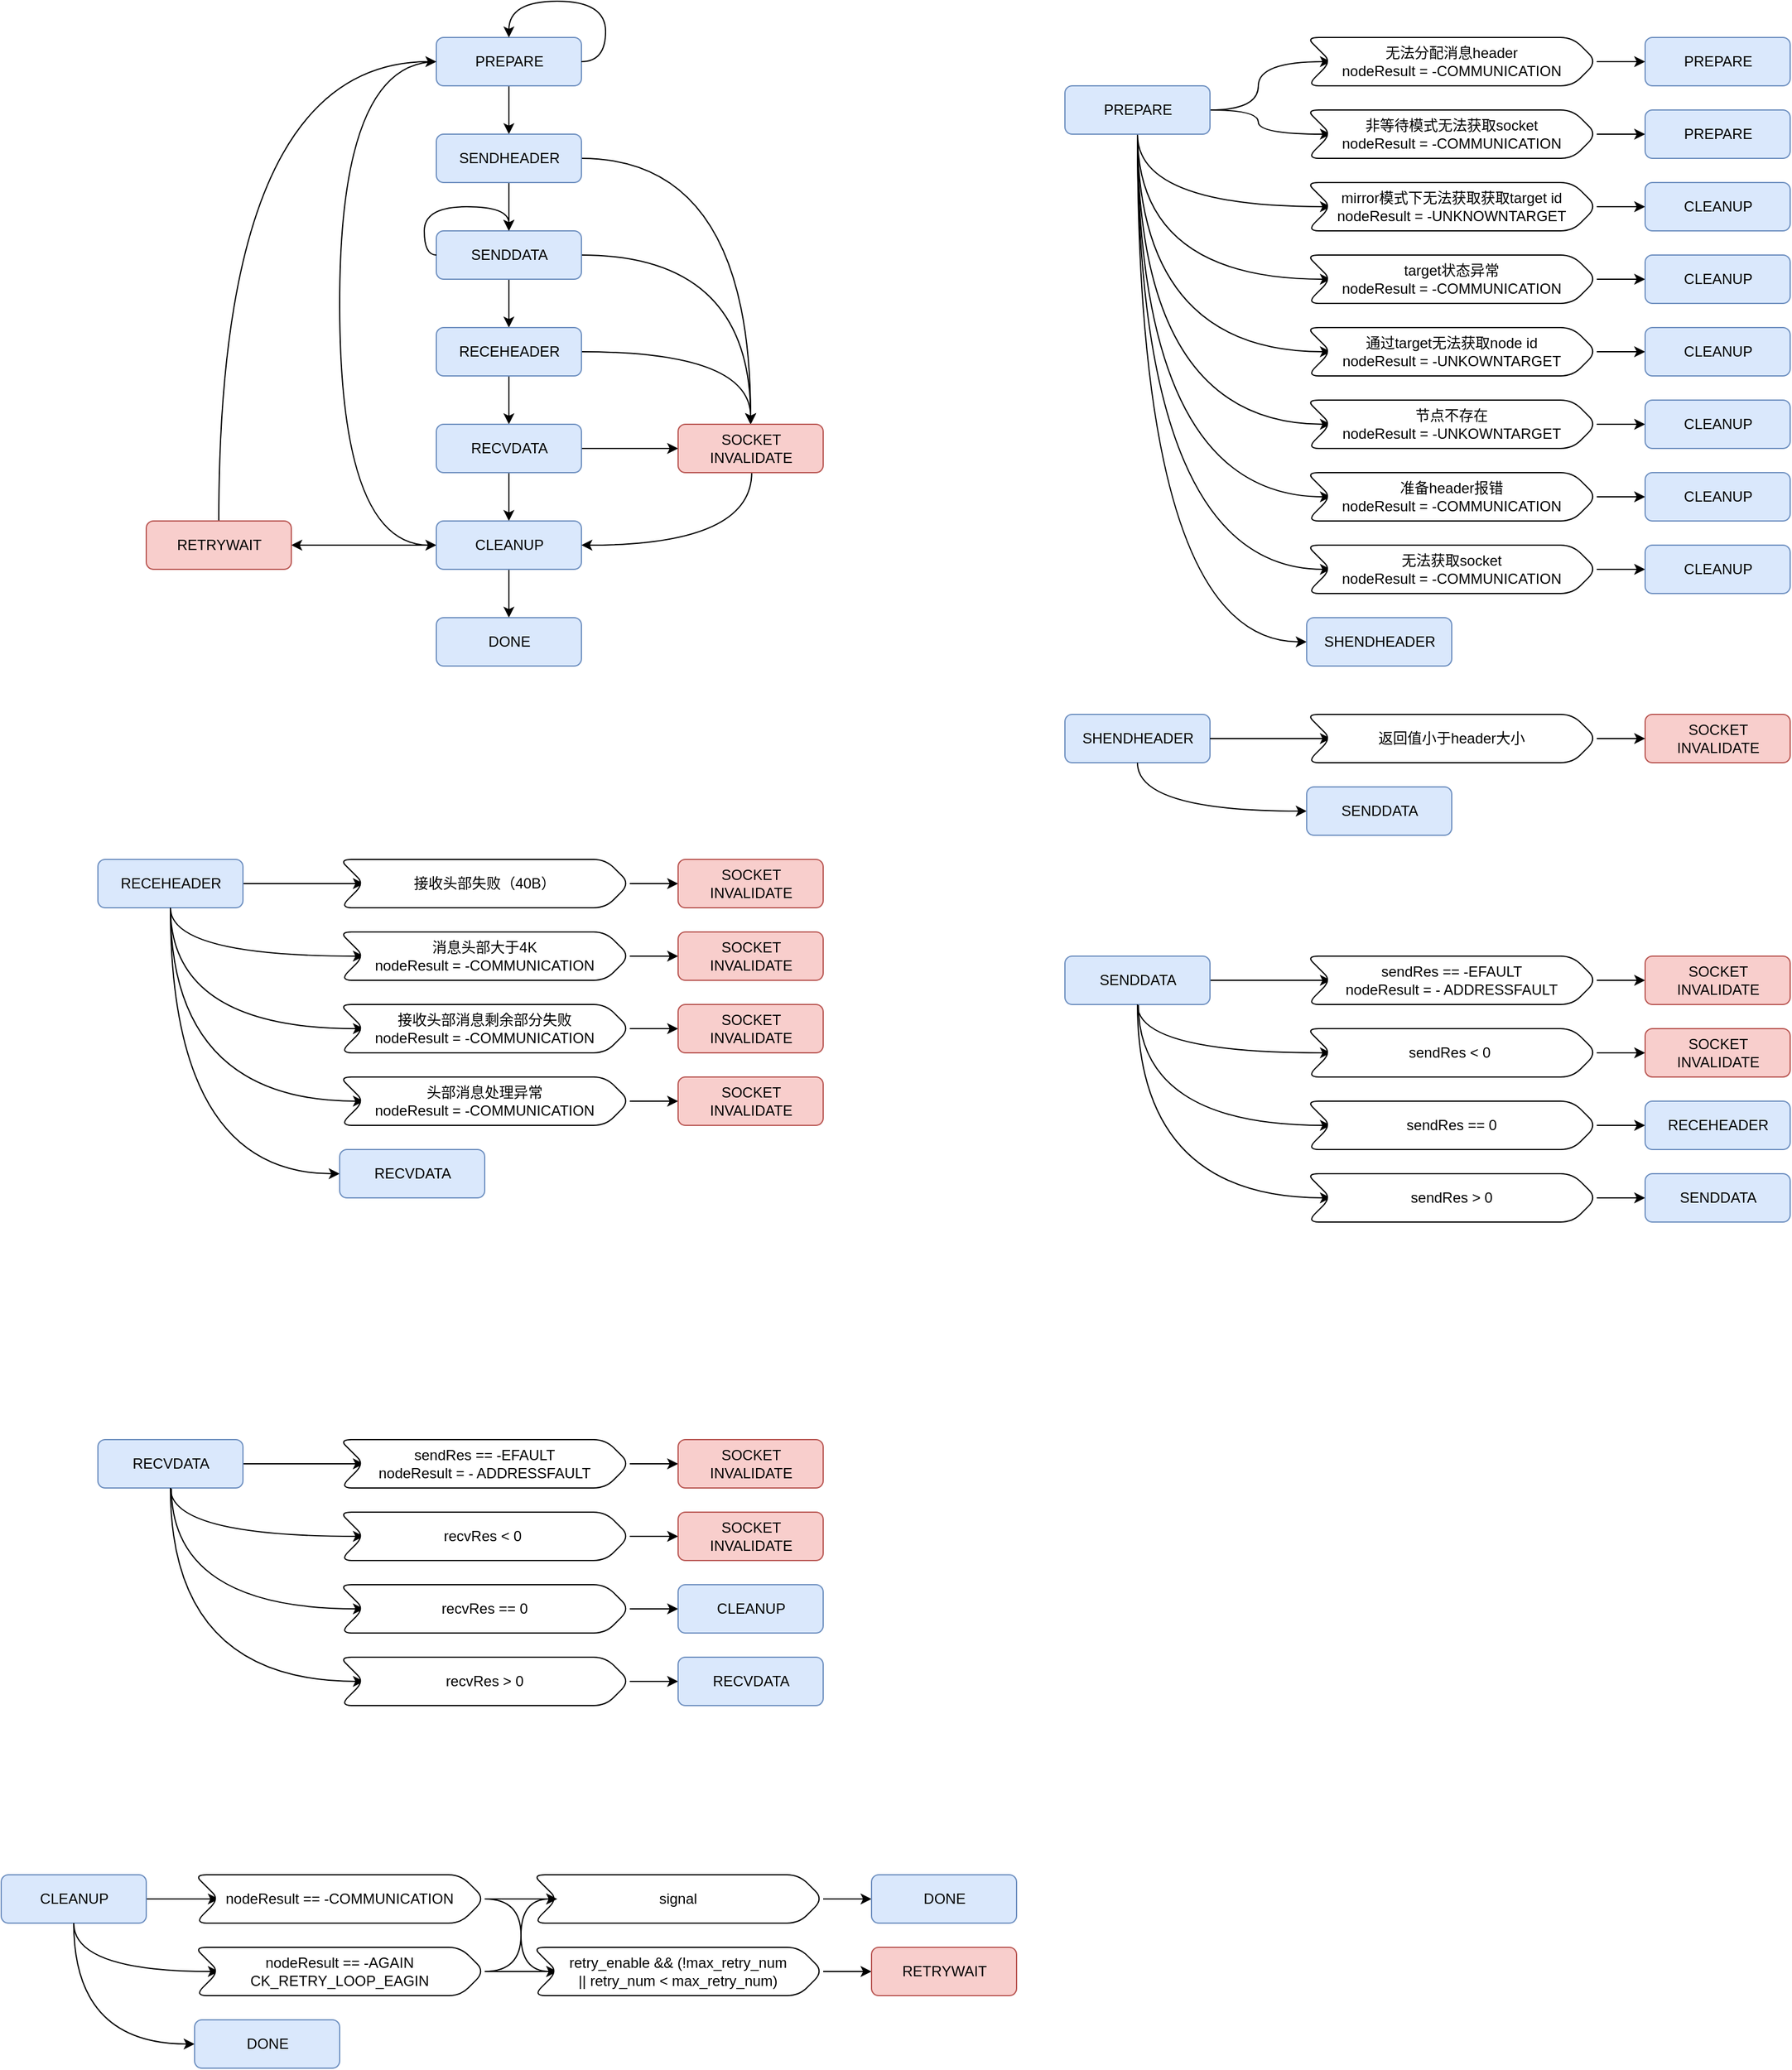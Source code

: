 <mxfile version="20.2.7" type="github">
  <diagram id="F73w34i6j-NFK2KWD3ty" name="第 1 页">
    <mxGraphModel dx="1783" dy="1033" grid="1" gridSize="10" guides="1" tooltips="1" connect="1" arrows="1" fold="1" page="1" pageScale="1" pageWidth="827" pageHeight="1169" math="0" shadow="0">
      <root>
        <mxCell id="0" />
        <mxCell id="1" parent="0" />
        <mxCell id="IVAJbTdzAA0MmZZfQ6da-4" value="" style="edgeStyle=orthogonalEdgeStyle;rounded=0;orthogonalLoop=1;jettySize=auto;html=1;" edge="1" parent="1" source="IVAJbTdzAA0MmZZfQ6da-1" target="IVAJbTdzAA0MmZZfQ6da-3">
          <mxGeometry relative="1" as="geometry" />
        </mxCell>
        <mxCell id="IVAJbTdzAA0MmZZfQ6da-31" style="edgeStyle=orthogonalEdgeStyle;curved=1;rounded=0;orthogonalLoop=1;jettySize=auto;html=1;entryX=0;entryY=0.5;entryDx=0;entryDy=0;exitX=0;exitY=0.5;exitDx=0;exitDy=0;" edge="1" parent="1" source="IVAJbTdzAA0MmZZfQ6da-1" target="IVAJbTdzAA0MmZZfQ6da-15">
          <mxGeometry relative="1" as="geometry">
            <Array as="points">
              <mxPoint x="320" y="100" />
              <mxPoint x="320" y="500" />
            </Array>
          </mxGeometry>
        </mxCell>
        <mxCell id="IVAJbTdzAA0MmZZfQ6da-1" value="" style="rounded=1;whiteSpace=wrap;html=1;fillColor=#dae8fc;strokeColor=#6c8ebf;" vertex="1" parent="1">
          <mxGeometry x="400" y="80" width="120" height="40" as="geometry" />
        </mxCell>
        <mxCell id="IVAJbTdzAA0MmZZfQ6da-2" value="PREPARE" style="text;html=1;align=center;verticalAlign=middle;resizable=0;points=[];autosize=1;strokeColor=none;fillColor=none;" vertex="1" parent="1">
          <mxGeometry x="420" y="85" width="80" height="30" as="geometry" />
        </mxCell>
        <mxCell id="IVAJbTdzAA0MmZZfQ6da-8" value="" style="edgeStyle=orthogonalEdgeStyle;rounded=0;orthogonalLoop=1;jettySize=auto;html=1;entryX=0.5;entryY=0;entryDx=0;entryDy=0;" edge="1" parent="1" source="IVAJbTdzAA0MmZZfQ6da-3" target="IVAJbTdzAA0MmZZfQ6da-6">
          <mxGeometry relative="1" as="geometry" />
        </mxCell>
        <mxCell id="IVAJbTdzAA0MmZZfQ6da-35" style="edgeStyle=orthogonalEdgeStyle;curved=1;rounded=0;orthogonalLoop=1;jettySize=auto;html=1;" edge="1" parent="1" source="IVAJbTdzAA0MmZZfQ6da-3" target="IVAJbTdzAA0MmZZfQ6da-19">
          <mxGeometry relative="1" as="geometry" />
        </mxCell>
        <mxCell id="IVAJbTdzAA0MmZZfQ6da-3" value="" style="rounded=1;whiteSpace=wrap;html=1;fillColor=#dae8fc;strokeColor=#6c8ebf;" vertex="1" parent="1">
          <mxGeometry x="400" y="160" width="120" height="40" as="geometry" />
        </mxCell>
        <mxCell id="IVAJbTdzAA0MmZZfQ6da-5" value="SENDHEADER" style="text;html=1;align=center;verticalAlign=middle;resizable=0;points=[];autosize=1;strokeColor=none;fillColor=none;" vertex="1" parent="1">
          <mxGeometry x="405" y="165" width="110" height="30" as="geometry" />
        </mxCell>
        <mxCell id="IVAJbTdzAA0MmZZfQ6da-11" value="" style="edgeStyle=orthogonalEdgeStyle;rounded=0;orthogonalLoop=1;jettySize=auto;html=1;entryX=0.5;entryY=0;entryDx=0;entryDy=0;" edge="1" parent="1" source="IVAJbTdzAA0MmZZfQ6da-6" target="IVAJbTdzAA0MmZZfQ6da-9">
          <mxGeometry relative="1" as="geometry" />
        </mxCell>
        <mxCell id="IVAJbTdzAA0MmZZfQ6da-37" style="edgeStyle=orthogonalEdgeStyle;curved=1;rounded=0;orthogonalLoop=1;jettySize=auto;html=1;" edge="1" parent="1" source="IVAJbTdzAA0MmZZfQ6da-6" target="IVAJbTdzAA0MmZZfQ6da-19">
          <mxGeometry relative="1" as="geometry" />
        </mxCell>
        <mxCell id="IVAJbTdzAA0MmZZfQ6da-6" value="" style="rounded=1;whiteSpace=wrap;html=1;fillColor=#dae8fc;strokeColor=#6c8ebf;" vertex="1" parent="1">
          <mxGeometry x="400" y="240" width="120" height="40" as="geometry" />
        </mxCell>
        <mxCell id="IVAJbTdzAA0MmZZfQ6da-7" value="SENDDATA" style="text;html=1;align=center;verticalAlign=middle;resizable=0;points=[];autosize=1;strokeColor=none;fillColor=none;" vertex="1" parent="1">
          <mxGeometry x="415" y="245" width="90" height="30" as="geometry" />
        </mxCell>
        <mxCell id="IVAJbTdzAA0MmZZfQ6da-14" style="edgeStyle=orthogonalEdgeStyle;rounded=0;orthogonalLoop=1;jettySize=auto;html=1;entryX=0.5;entryY=0;entryDx=0;entryDy=0;" edge="1" parent="1" source="IVAJbTdzAA0MmZZfQ6da-9" target="IVAJbTdzAA0MmZZfQ6da-12">
          <mxGeometry relative="1" as="geometry" />
        </mxCell>
        <mxCell id="IVAJbTdzAA0MmZZfQ6da-38" style="edgeStyle=orthogonalEdgeStyle;curved=1;rounded=0;orthogonalLoop=1;jettySize=auto;html=1;" edge="1" parent="1" source="IVAJbTdzAA0MmZZfQ6da-9" target="IVAJbTdzAA0MmZZfQ6da-19">
          <mxGeometry relative="1" as="geometry" />
        </mxCell>
        <mxCell id="IVAJbTdzAA0MmZZfQ6da-9" value="" style="rounded=1;whiteSpace=wrap;html=1;fillColor=#dae8fc;strokeColor=#6c8ebf;" vertex="1" parent="1">
          <mxGeometry x="400" y="320" width="120" height="40" as="geometry" />
        </mxCell>
        <mxCell id="IVAJbTdzAA0MmZZfQ6da-10" value="RECEHEADER" style="text;html=1;align=center;verticalAlign=middle;resizable=0;points=[];autosize=1;strokeColor=none;fillColor=none;" vertex="1" parent="1">
          <mxGeometry x="405" y="325" width="110" height="30" as="geometry" />
        </mxCell>
        <mxCell id="IVAJbTdzAA0MmZZfQ6da-17" style="edgeStyle=orthogonalEdgeStyle;rounded=0;orthogonalLoop=1;jettySize=auto;html=1;entryX=0.5;entryY=0;entryDx=0;entryDy=0;" edge="1" parent="1" source="IVAJbTdzAA0MmZZfQ6da-12" target="IVAJbTdzAA0MmZZfQ6da-15">
          <mxGeometry relative="1" as="geometry" />
        </mxCell>
        <mxCell id="IVAJbTdzAA0MmZZfQ6da-39" style="edgeStyle=orthogonalEdgeStyle;curved=1;rounded=0;orthogonalLoop=1;jettySize=auto;html=1;entryX=0;entryY=0.5;entryDx=0;entryDy=0;" edge="1" parent="1" source="IVAJbTdzAA0MmZZfQ6da-12" target="IVAJbTdzAA0MmZZfQ6da-18">
          <mxGeometry relative="1" as="geometry" />
        </mxCell>
        <mxCell id="IVAJbTdzAA0MmZZfQ6da-12" value="" style="rounded=1;whiteSpace=wrap;html=1;fillColor=#dae8fc;strokeColor=#6c8ebf;" vertex="1" parent="1">
          <mxGeometry x="400" y="400" width="120" height="40" as="geometry" />
        </mxCell>
        <mxCell id="IVAJbTdzAA0MmZZfQ6da-13" value="RECVDATA" style="text;html=1;align=center;verticalAlign=middle;resizable=0;points=[];autosize=1;strokeColor=none;fillColor=none;" vertex="1" parent="1">
          <mxGeometry x="415" y="405" width="90" height="30" as="geometry" />
        </mxCell>
        <mxCell id="IVAJbTdzAA0MmZZfQ6da-22" style="edgeStyle=orthogonalEdgeStyle;rounded=0;orthogonalLoop=1;jettySize=auto;html=1;entryX=0.5;entryY=0;entryDx=0;entryDy=0;" edge="1" parent="1" source="IVAJbTdzAA0MmZZfQ6da-15" target="IVAJbTdzAA0MmZZfQ6da-21">
          <mxGeometry relative="1" as="geometry" />
        </mxCell>
        <mxCell id="IVAJbTdzAA0MmZZfQ6da-34" style="edgeStyle=orthogonalEdgeStyle;curved=1;rounded=0;orthogonalLoop=1;jettySize=auto;html=1;entryX=1;entryY=0.5;entryDx=0;entryDy=0;" edge="1" parent="1" source="IVAJbTdzAA0MmZZfQ6da-15" target="IVAJbTdzAA0MmZZfQ6da-26">
          <mxGeometry relative="1" as="geometry" />
        </mxCell>
        <mxCell id="IVAJbTdzAA0MmZZfQ6da-15" value="" style="rounded=1;whiteSpace=wrap;html=1;fillColor=#dae8fc;strokeColor=#6c8ebf;" vertex="1" parent="1">
          <mxGeometry x="400" y="480" width="120" height="40" as="geometry" />
        </mxCell>
        <mxCell id="IVAJbTdzAA0MmZZfQ6da-16" value="CLEANUP" style="text;html=1;align=center;verticalAlign=middle;resizable=0;points=[];autosize=1;strokeColor=none;fillColor=none;" vertex="1" parent="1">
          <mxGeometry x="420" y="485" width="80" height="30" as="geometry" />
        </mxCell>
        <mxCell id="IVAJbTdzAA0MmZZfQ6da-21" value="" style="rounded=1;whiteSpace=wrap;html=1;fillColor=#dae8fc;strokeColor=#6c8ebf;" vertex="1" parent="1">
          <mxGeometry x="400" y="560" width="120" height="40" as="geometry" />
        </mxCell>
        <mxCell id="IVAJbTdzAA0MmZZfQ6da-23" value="DONE" style="text;html=1;align=center;verticalAlign=middle;resizable=0;points=[];autosize=1;strokeColor=none;fillColor=none;" vertex="1" parent="1">
          <mxGeometry x="430" y="565" width="60" height="30" as="geometry" />
        </mxCell>
        <mxCell id="IVAJbTdzAA0MmZZfQ6da-33" style="edgeStyle=orthogonalEdgeStyle;curved=1;rounded=0;orthogonalLoop=1;jettySize=auto;html=1;entryX=0.5;entryY=0;entryDx=0;entryDy=0;exitX=1;exitY=0.5;exitDx=0;exitDy=0;" edge="1" parent="1" source="IVAJbTdzAA0MmZZfQ6da-1" target="IVAJbTdzAA0MmZZfQ6da-1">
          <mxGeometry relative="1" as="geometry">
            <Array as="points">
              <mxPoint x="540" y="100" />
              <mxPoint x="540" y="50" />
              <mxPoint x="460" y="50" />
            </Array>
          </mxGeometry>
        </mxCell>
        <mxCell id="IVAJbTdzAA0MmZZfQ6da-36" style="edgeStyle=orthogonalEdgeStyle;curved=1;rounded=0;orthogonalLoop=1;jettySize=auto;html=1;entryX=1;entryY=0.5;entryDx=0;entryDy=0;exitX=0.51;exitY=0.993;exitDx=0;exitDy=0;exitPerimeter=0;" edge="1" parent="1" source="IVAJbTdzAA0MmZZfQ6da-19" target="IVAJbTdzAA0MmZZfQ6da-15">
          <mxGeometry relative="1" as="geometry">
            <mxPoint x="741" y="400" as="sourcePoint" />
          </mxGeometry>
        </mxCell>
        <mxCell id="IVAJbTdzAA0MmZZfQ6da-41" style="edgeStyle=orthogonalEdgeStyle;curved=1;rounded=0;orthogonalLoop=1;jettySize=auto;html=1;entryX=0;entryY=0.5;entryDx=0;entryDy=0;exitX=0.5;exitY=0;exitDx=0;exitDy=0;" edge="1" parent="1" source="IVAJbTdzAA0MmZZfQ6da-26" target="IVAJbTdzAA0MmZZfQ6da-1">
          <mxGeometry relative="1" as="geometry" />
        </mxCell>
        <mxCell id="IVAJbTdzAA0MmZZfQ6da-18" value="" style="rounded=1;whiteSpace=wrap;html=1;fillColor=#f8cecc;strokeColor=#b85450;" vertex="1" parent="1">
          <mxGeometry x="600" y="400" width="120" height="40" as="geometry" />
        </mxCell>
        <mxCell id="IVAJbTdzAA0MmZZfQ6da-19" value="SOCKET&lt;br&gt;INVALIDATE" style="text;html=1;align=center;verticalAlign=middle;resizable=0;points=[];autosize=1;strokeColor=none;fillColor=none;" vertex="1" parent="1">
          <mxGeometry x="615" y="400" width="90" height="40" as="geometry" />
        </mxCell>
        <mxCell id="IVAJbTdzAA0MmZZfQ6da-26" value="" style="rounded=1;whiteSpace=wrap;html=1;fillColor=#f8cecc;strokeColor=#b85450;" vertex="1" parent="1">
          <mxGeometry x="160" y="480" width="120" height="40" as="geometry" />
        </mxCell>
        <mxCell id="IVAJbTdzAA0MmZZfQ6da-27" value="RETRYWAIT" style="text;html=1;align=center;verticalAlign=middle;resizable=0;points=[];autosize=1;strokeColor=none;fillColor=none;" vertex="1" parent="1">
          <mxGeometry x="175" y="485" width="90" height="30" as="geometry" />
        </mxCell>
        <mxCell id="IVAJbTdzAA0MmZZfQ6da-66" style="edgeStyle=orthogonalEdgeStyle;curved=1;rounded=0;orthogonalLoop=1;jettySize=auto;html=1;entryX=0;entryY=0.5;entryDx=0;entryDy=0;" edge="1" parent="1" source="IVAJbTdzAA0MmZZfQ6da-59" target="IVAJbTdzAA0MmZZfQ6da-64">
          <mxGeometry relative="1" as="geometry" />
        </mxCell>
        <mxCell id="IVAJbTdzAA0MmZZfQ6da-69" style="edgeStyle=orthogonalEdgeStyle;curved=1;rounded=0;orthogonalLoop=1;jettySize=auto;html=1;entryX=0;entryY=0.5;entryDx=0;entryDy=0;" edge="1" parent="1" source="IVAJbTdzAA0MmZZfQ6da-59" target="IVAJbTdzAA0MmZZfQ6da-68">
          <mxGeometry relative="1" as="geometry" />
        </mxCell>
        <mxCell id="IVAJbTdzAA0MmZZfQ6da-96" style="edgeStyle=orthogonalEdgeStyle;curved=1;rounded=0;orthogonalLoop=1;jettySize=auto;html=1;entryX=0;entryY=0.5;entryDx=0;entryDy=0;" edge="1" parent="1" source="IVAJbTdzAA0MmZZfQ6da-59" target="IVAJbTdzAA0MmZZfQ6da-73">
          <mxGeometry relative="1" as="geometry">
            <Array as="points">
              <mxPoint x="980" y="220" />
            </Array>
          </mxGeometry>
        </mxCell>
        <mxCell id="IVAJbTdzAA0MmZZfQ6da-97" style="edgeStyle=orthogonalEdgeStyle;curved=1;rounded=0;orthogonalLoop=1;jettySize=auto;html=1;entryX=0;entryY=0.5;entryDx=0;entryDy=0;exitX=0.5;exitY=1;exitDx=0;exitDy=0;" edge="1" parent="1" source="IVAJbTdzAA0MmZZfQ6da-59" target="IVAJbTdzAA0MmZZfQ6da-81">
          <mxGeometry relative="1" as="geometry">
            <Array as="points">
              <mxPoint x="980" y="280" />
            </Array>
          </mxGeometry>
        </mxCell>
        <mxCell id="IVAJbTdzAA0MmZZfQ6da-98" style="edgeStyle=orthogonalEdgeStyle;curved=1;rounded=0;orthogonalLoop=1;jettySize=auto;html=1;entryX=0;entryY=0.5;entryDx=0;entryDy=0;exitX=0.5;exitY=1;exitDx=0;exitDy=0;" edge="1" parent="1" source="IVAJbTdzAA0MmZZfQ6da-59" target="IVAJbTdzAA0MmZZfQ6da-85">
          <mxGeometry relative="1" as="geometry">
            <Array as="points">
              <mxPoint x="980" y="340" />
            </Array>
          </mxGeometry>
        </mxCell>
        <mxCell id="IVAJbTdzAA0MmZZfQ6da-99" style="edgeStyle=orthogonalEdgeStyle;curved=1;rounded=0;orthogonalLoop=1;jettySize=auto;html=1;entryX=0;entryY=0.5;entryDx=0;entryDy=0;exitX=0.5;exitY=1;exitDx=0;exitDy=0;" edge="1" parent="1" source="IVAJbTdzAA0MmZZfQ6da-59" target="IVAJbTdzAA0MmZZfQ6da-90">
          <mxGeometry relative="1" as="geometry">
            <Array as="points">
              <mxPoint x="980" y="400" />
            </Array>
          </mxGeometry>
        </mxCell>
        <mxCell id="IVAJbTdzAA0MmZZfQ6da-112" style="edgeStyle=orthogonalEdgeStyle;curved=1;rounded=0;orthogonalLoop=1;jettySize=auto;html=1;entryX=0;entryY=0.5;entryDx=0;entryDy=0;entryPerimeter=0;exitX=0.5;exitY=1;exitDx=0;exitDy=0;" edge="1" parent="1" source="IVAJbTdzAA0MmZZfQ6da-59" target="IVAJbTdzAA0MmZZfQ6da-110">
          <mxGeometry relative="1" as="geometry" />
        </mxCell>
        <mxCell id="IVAJbTdzAA0MmZZfQ6da-113" style="edgeStyle=orthogonalEdgeStyle;curved=1;rounded=0;orthogonalLoop=1;jettySize=auto;html=1;entryX=0;entryY=0.5;entryDx=0;entryDy=0;exitX=0.5;exitY=1;exitDx=0;exitDy=0;" edge="1" parent="1" source="IVAJbTdzAA0MmZZfQ6da-59" target="IVAJbTdzAA0MmZZfQ6da-100">
          <mxGeometry relative="1" as="geometry">
            <Array as="points">
              <mxPoint x="980" y="460" />
            </Array>
          </mxGeometry>
        </mxCell>
        <mxCell id="IVAJbTdzAA0MmZZfQ6da-114" style="edgeStyle=orthogonalEdgeStyle;curved=1;rounded=0;orthogonalLoop=1;jettySize=auto;html=1;entryX=0;entryY=0.5;entryDx=0;entryDy=0;exitX=0.5;exitY=1;exitDx=0;exitDy=0;" edge="1" parent="1" source="IVAJbTdzAA0MmZZfQ6da-59" target="IVAJbTdzAA0MmZZfQ6da-105">
          <mxGeometry relative="1" as="geometry">
            <Array as="points">
              <mxPoint x="980" y="520" />
            </Array>
          </mxGeometry>
        </mxCell>
        <mxCell id="IVAJbTdzAA0MmZZfQ6da-59" value="" style="rounded=1;whiteSpace=wrap;html=1;fillColor=#dae8fc;strokeColor=#6c8ebf;" vertex="1" parent="1">
          <mxGeometry x="920" y="120" width="120" height="40" as="geometry" />
        </mxCell>
        <mxCell id="IVAJbTdzAA0MmZZfQ6da-60" value="PREPARE" style="text;html=1;align=center;verticalAlign=middle;resizable=0;points=[];autosize=1;strokeColor=none;fillColor=none;" vertex="1" parent="1">
          <mxGeometry x="940" y="125" width="80" height="30" as="geometry" />
        </mxCell>
        <mxCell id="IVAJbTdzAA0MmZZfQ6da-61" value="" style="rounded=1;whiteSpace=wrap;html=1;fillColor=#dae8fc;strokeColor=#6c8ebf;" vertex="1" parent="1">
          <mxGeometry x="1400" y="80" width="120" height="40" as="geometry" />
        </mxCell>
        <mxCell id="IVAJbTdzAA0MmZZfQ6da-62" value="PREPARE" style="text;html=1;align=center;verticalAlign=middle;resizable=0;points=[];autosize=1;strokeColor=none;fillColor=none;" vertex="1" parent="1">
          <mxGeometry x="1420" y="85" width="80" height="30" as="geometry" />
        </mxCell>
        <mxCell id="IVAJbTdzAA0MmZZfQ6da-67" style="edgeStyle=orthogonalEdgeStyle;curved=1;rounded=0;orthogonalLoop=1;jettySize=auto;html=1;entryX=0;entryY=0.5;entryDx=0;entryDy=0;" edge="1" parent="1" source="IVAJbTdzAA0MmZZfQ6da-64" target="IVAJbTdzAA0MmZZfQ6da-61">
          <mxGeometry relative="1" as="geometry" />
        </mxCell>
        <mxCell id="IVAJbTdzAA0MmZZfQ6da-64" value="无法分配消息header&lt;br&gt;nodeResult = -COMMUNICATION" style="shape=step;perimeter=stepPerimeter;whiteSpace=wrap;html=1;fixedSize=1;rounded=1;align=center;" vertex="1" parent="1">
          <mxGeometry x="1120" y="80" width="240" height="40" as="geometry" />
        </mxCell>
        <mxCell id="IVAJbTdzAA0MmZZfQ6da-72" style="edgeStyle=orthogonalEdgeStyle;curved=1;rounded=0;orthogonalLoop=1;jettySize=auto;html=1;entryX=0;entryY=0.5;entryDx=0;entryDy=0;" edge="1" parent="1" source="IVAJbTdzAA0MmZZfQ6da-68" target="IVAJbTdzAA0MmZZfQ6da-70">
          <mxGeometry relative="1" as="geometry" />
        </mxCell>
        <mxCell id="IVAJbTdzAA0MmZZfQ6da-68" value="非等待模式无法获取socket&lt;br&gt;nodeResult = -COMMUNICATION" style="shape=step;perimeter=stepPerimeter;whiteSpace=wrap;html=1;fixedSize=1;rounded=1;align=center;" vertex="1" parent="1">
          <mxGeometry x="1120" y="140" width="240" height="40" as="geometry" />
        </mxCell>
        <mxCell id="IVAJbTdzAA0MmZZfQ6da-70" value="" style="rounded=1;whiteSpace=wrap;html=1;fillColor=#dae8fc;strokeColor=#6c8ebf;" vertex="1" parent="1">
          <mxGeometry x="1400" y="140" width="120" height="40" as="geometry" />
        </mxCell>
        <mxCell id="IVAJbTdzAA0MmZZfQ6da-71" value="PREPARE" style="text;html=1;align=center;verticalAlign=middle;resizable=0;points=[];autosize=1;strokeColor=none;fillColor=none;" vertex="1" parent="1">
          <mxGeometry x="1420" y="145" width="80" height="30" as="geometry" />
        </mxCell>
        <mxCell id="IVAJbTdzAA0MmZZfQ6da-80" style="edgeStyle=orthogonalEdgeStyle;curved=1;rounded=0;orthogonalLoop=1;jettySize=auto;html=1;entryX=0;entryY=0.5;entryDx=0;entryDy=0;" edge="1" parent="1" source="IVAJbTdzAA0MmZZfQ6da-73" target="IVAJbTdzAA0MmZZfQ6da-78">
          <mxGeometry relative="1" as="geometry" />
        </mxCell>
        <mxCell id="IVAJbTdzAA0MmZZfQ6da-73" value="mirror模式下无法获取获取target id&lt;br&gt;nodeResult = -UNKNOWNTARGET" style="shape=step;perimeter=stepPerimeter;whiteSpace=wrap;html=1;fixedSize=1;rounded=1;align=center;" vertex="1" parent="1">
          <mxGeometry x="1120" y="200" width="240" height="40" as="geometry" />
        </mxCell>
        <mxCell id="IVAJbTdzAA0MmZZfQ6da-78" value="" style="rounded=1;whiteSpace=wrap;html=1;fillColor=#dae8fc;strokeColor=#6c8ebf;" vertex="1" parent="1">
          <mxGeometry x="1400" y="200" width="120" height="40" as="geometry" />
        </mxCell>
        <mxCell id="IVAJbTdzAA0MmZZfQ6da-79" value="CLEANUP" style="text;html=1;align=center;verticalAlign=middle;resizable=0;points=[];autosize=1;strokeColor=none;fillColor=none;" vertex="1" parent="1">
          <mxGeometry x="1420" y="205" width="80" height="30" as="geometry" />
        </mxCell>
        <mxCell id="IVAJbTdzAA0MmZZfQ6da-84" style="edgeStyle=orthogonalEdgeStyle;curved=1;rounded=0;orthogonalLoop=1;jettySize=auto;html=1;entryX=0;entryY=0.5;entryDx=0;entryDy=0;" edge="1" parent="1" source="IVAJbTdzAA0MmZZfQ6da-81" target="IVAJbTdzAA0MmZZfQ6da-82">
          <mxGeometry relative="1" as="geometry" />
        </mxCell>
        <mxCell id="IVAJbTdzAA0MmZZfQ6da-81" value="target状态异常&lt;br&gt;nodeResult = -COMMUNICATION" style="shape=step;perimeter=stepPerimeter;whiteSpace=wrap;html=1;fixedSize=1;rounded=1;align=center;" vertex="1" parent="1">
          <mxGeometry x="1120" y="260" width="240" height="40" as="geometry" />
        </mxCell>
        <mxCell id="IVAJbTdzAA0MmZZfQ6da-82" value="" style="rounded=1;whiteSpace=wrap;html=1;fillColor=#dae8fc;strokeColor=#6c8ebf;" vertex="1" parent="1">
          <mxGeometry x="1400" y="260" width="120" height="40" as="geometry" />
        </mxCell>
        <mxCell id="IVAJbTdzAA0MmZZfQ6da-83" value="CLEANUP" style="text;html=1;align=center;verticalAlign=middle;resizable=0;points=[];autosize=1;strokeColor=none;fillColor=none;" vertex="1" parent="1">
          <mxGeometry x="1420" y="265" width="80" height="30" as="geometry" />
        </mxCell>
        <mxCell id="IVAJbTdzAA0MmZZfQ6da-89" style="edgeStyle=orthogonalEdgeStyle;curved=1;rounded=0;orthogonalLoop=1;jettySize=auto;html=1;entryX=0;entryY=0.5;entryDx=0;entryDy=0;" edge="1" parent="1" source="IVAJbTdzAA0MmZZfQ6da-85" target="IVAJbTdzAA0MmZZfQ6da-87">
          <mxGeometry relative="1" as="geometry" />
        </mxCell>
        <mxCell id="IVAJbTdzAA0MmZZfQ6da-85" value="通过target无法获取node id&lt;br&gt;nodeResult = -UNKOWNTARGET" style="shape=step;perimeter=stepPerimeter;whiteSpace=wrap;html=1;fixedSize=1;rounded=1;align=center;" vertex="1" parent="1">
          <mxGeometry x="1120" y="320" width="240" height="40" as="geometry" />
        </mxCell>
        <mxCell id="IVAJbTdzAA0MmZZfQ6da-87" value="" style="rounded=1;whiteSpace=wrap;html=1;fillColor=#dae8fc;strokeColor=#6c8ebf;" vertex="1" parent="1">
          <mxGeometry x="1400" y="320" width="120" height="40" as="geometry" />
        </mxCell>
        <mxCell id="IVAJbTdzAA0MmZZfQ6da-88" value="CLEANUP" style="text;html=1;align=center;verticalAlign=middle;resizable=0;points=[];autosize=1;strokeColor=none;fillColor=none;" vertex="1" parent="1">
          <mxGeometry x="1420" y="325" width="80" height="30" as="geometry" />
        </mxCell>
        <mxCell id="IVAJbTdzAA0MmZZfQ6da-95" style="edgeStyle=orthogonalEdgeStyle;curved=1;rounded=0;orthogonalLoop=1;jettySize=auto;html=1;entryX=0;entryY=0.5;entryDx=0;entryDy=0;" edge="1" parent="1" source="IVAJbTdzAA0MmZZfQ6da-90" target="IVAJbTdzAA0MmZZfQ6da-92">
          <mxGeometry relative="1" as="geometry" />
        </mxCell>
        <mxCell id="IVAJbTdzAA0MmZZfQ6da-90" value="节点不存在&lt;br&gt;nodeResult = -UNKOWNTARGET" style="shape=step;perimeter=stepPerimeter;whiteSpace=wrap;html=1;fixedSize=1;rounded=1;align=center;" vertex="1" parent="1">
          <mxGeometry x="1120" y="380" width="240" height="40" as="geometry" />
        </mxCell>
        <mxCell id="IVAJbTdzAA0MmZZfQ6da-92" value="" style="rounded=1;whiteSpace=wrap;html=1;fillColor=#dae8fc;strokeColor=#6c8ebf;" vertex="1" parent="1">
          <mxGeometry x="1400" y="380" width="120" height="40" as="geometry" />
        </mxCell>
        <mxCell id="IVAJbTdzAA0MmZZfQ6da-93" value="CLEANUP" style="text;html=1;align=center;verticalAlign=middle;resizable=0;points=[];autosize=1;strokeColor=none;fillColor=none;" vertex="1" parent="1">
          <mxGeometry x="1420" y="385" width="80" height="30" as="geometry" />
        </mxCell>
        <mxCell id="IVAJbTdzAA0MmZZfQ6da-104" style="edgeStyle=orthogonalEdgeStyle;curved=1;rounded=0;orthogonalLoop=1;jettySize=auto;html=1;entryX=0;entryY=0.5;entryDx=0;entryDy=0;" edge="1" parent="1" source="IVAJbTdzAA0MmZZfQ6da-100" target="IVAJbTdzAA0MmZZfQ6da-101">
          <mxGeometry relative="1" as="geometry" />
        </mxCell>
        <mxCell id="IVAJbTdzAA0MmZZfQ6da-100" value="准备header报错&lt;br&gt;nodeResult = -COMMUNICATION" style="shape=step;perimeter=stepPerimeter;whiteSpace=wrap;html=1;fixedSize=1;rounded=1;align=center;" vertex="1" parent="1">
          <mxGeometry x="1120" y="440" width="240" height="40" as="geometry" />
        </mxCell>
        <mxCell id="IVAJbTdzAA0MmZZfQ6da-101" value="" style="rounded=1;whiteSpace=wrap;html=1;fillColor=#dae8fc;strokeColor=#6c8ebf;" vertex="1" parent="1">
          <mxGeometry x="1400" y="440" width="120" height="40" as="geometry" />
        </mxCell>
        <mxCell id="IVAJbTdzAA0MmZZfQ6da-102" value="CLEANUP" style="text;html=1;align=center;verticalAlign=middle;resizable=0;points=[];autosize=1;strokeColor=none;fillColor=none;" vertex="1" parent="1">
          <mxGeometry x="1420" y="445" width="80" height="30" as="geometry" />
        </mxCell>
        <mxCell id="IVAJbTdzAA0MmZZfQ6da-108" style="edgeStyle=orthogonalEdgeStyle;curved=1;rounded=0;orthogonalLoop=1;jettySize=auto;html=1;entryX=0;entryY=0.5;entryDx=0;entryDy=0;" edge="1" parent="1" source="IVAJbTdzAA0MmZZfQ6da-105" target="IVAJbTdzAA0MmZZfQ6da-106">
          <mxGeometry relative="1" as="geometry" />
        </mxCell>
        <mxCell id="IVAJbTdzAA0MmZZfQ6da-105" value="无法获取socket&lt;br&gt;nodeResult = -COMMUNICATION" style="shape=step;perimeter=stepPerimeter;whiteSpace=wrap;html=1;fixedSize=1;rounded=1;align=center;" vertex="1" parent="1">
          <mxGeometry x="1120" y="500" width="240" height="40" as="geometry" />
        </mxCell>
        <mxCell id="IVAJbTdzAA0MmZZfQ6da-106" value="" style="rounded=1;whiteSpace=wrap;html=1;fillColor=#dae8fc;strokeColor=#6c8ebf;" vertex="1" parent="1">
          <mxGeometry x="1400" y="500" width="120" height="40" as="geometry" />
        </mxCell>
        <mxCell id="IVAJbTdzAA0MmZZfQ6da-107" value="CLEANUP" style="text;html=1;align=center;verticalAlign=middle;resizable=0;points=[];autosize=1;strokeColor=none;fillColor=none;" vertex="1" parent="1">
          <mxGeometry x="1420" y="505" width="80" height="30" as="geometry" />
        </mxCell>
        <mxCell id="IVAJbTdzAA0MmZZfQ6da-109" value="" style="rounded=1;whiteSpace=wrap;html=1;fillColor=#dae8fc;strokeColor=#6c8ebf;" vertex="1" parent="1">
          <mxGeometry x="1120" y="560" width="120" height="40" as="geometry" />
        </mxCell>
        <mxCell id="IVAJbTdzAA0MmZZfQ6da-110" value="SHENDHEADER" style="text;html=1;align=center;verticalAlign=middle;resizable=0;points=[];autosize=1;strokeColor=none;fillColor=none;" vertex="1" parent="1">
          <mxGeometry x="1120" y="565" width="120" height="30" as="geometry" />
        </mxCell>
        <mxCell id="IVAJbTdzAA0MmZZfQ6da-115" value="" style="rounded=1;whiteSpace=wrap;html=1;fillColor=#dae8fc;strokeColor=#6c8ebf;" vertex="1" parent="1">
          <mxGeometry x="920" y="640" width="120" height="40" as="geometry" />
        </mxCell>
        <mxCell id="IVAJbTdzAA0MmZZfQ6da-121" style="edgeStyle=orthogonalEdgeStyle;curved=1;rounded=0;orthogonalLoop=1;jettySize=auto;html=1;entryX=0;entryY=0.5;entryDx=0;entryDy=0;" edge="1" parent="1" source="IVAJbTdzAA0MmZZfQ6da-116" target="IVAJbTdzAA0MmZZfQ6da-119">
          <mxGeometry relative="1" as="geometry" />
        </mxCell>
        <mxCell id="IVAJbTdzAA0MmZZfQ6da-125" style="edgeStyle=orthogonalEdgeStyle;curved=1;rounded=0;orthogonalLoop=1;jettySize=auto;html=1;entryX=0;entryY=0.5;entryDx=0;entryDy=0;exitX=0.5;exitY=1;exitDx=0;exitDy=0;" edge="1" parent="1" source="IVAJbTdzAA0MmZZfQ6da-115" target="IVAJbTdzAA0MmZZfQ6da-123">
          <mxGeometry relative="1" as="geometry" />
        </mxCell>
        <mxCell id="IVAJbTdzAA0MmZZfQ6da-116" value="SHENDHEADER" style="text;html=1;align=center;verticalAlign=middle;resizable=0;points=[];autosize=1;strokeColor=none;fillColor=none;" vertex="1" parent="1">
          <mxGeometry x="920" y="645" width="120" height="30" as="geometry" />
        </mxCell>
        <mxCell id="IVAJbTdzAA0MmZZfQ6da-117" value="" style="rounded=1;whiteSpace=wrap;html=1;fillColor=#f8cecc;strokeColor=#b85450;" vertex="1" parent="1">
          <mxGeometry x="1400" y="640" width="120" height="40" as="geometry" />
        </mxCell>
        <mxCell id="IVAJbTdzAA0MmZZfQ6da-118" value="SOCKET&lt;br&gt;INVALIDATE" style="text;html=1;align=center;verticalAlign=middle;resizable=0;points=[];autosize=1;strokeColor=none;fillColor=none;" vertex="1" parent="1">
          <mxGeometry x="1415" y="640" width="90" height="40" as="geometry" />
        </mxCell>
        <mxCell id="IVAJbTdzAA0MmZZfQ6da-122" style="edgeStyle=orthogonalEdgeStyle;curved=1;rounded=0;orthogonalLoop=1;jettySize=auto;html=1;" edge="1" parent="1" source="IVAJbTdzAA0MmZZfQ6da-119" target="IVAJbTdzAA0MmZZfQ6da-117">
          <mxGeometry relative="1" as="geometry" />
        </mxCell>
        <mxCell id="IVAJbTdzAA0MmZZfQ6da-119" value="返回值小于header大小" style="shape=step;perimeter=stepPerimeter;whiteSpace=wrap;html=1;fixedSize=1;rounded=1;align=center;" vertex="1" parent="1">
          <mxGeometry x="1120" y="640" width="240" height="40" as="geometry" />
        </mxCell>
        <mxCell id="IVAJbTdzAA0MmZZfQ6da-123" value="" style="rounded=1;whiteSpace=wrap;html=1;fillColor=#dae8fc;strokeColor=#6c8ebf;" vertex="1" parent="1">
          <mxGeometry x="1120" y="700" width="120" height="40" as="geometry" />
        </mxCell>
        <mxCell id="IVAJbTdzAA0MmZZfQ6da-124" value="SENDDATA" style="text;html=1;align=center;verticalAlign=middle;resizable=0;points=[];autosize=1;strokeColor=none;fillColor=none;" vertex="1" parent="1">
          <mxGeometry x="1135" y="705" width="90" height="30" as="geometry" />
        </mxCell>
        <mxCell id="IVAJbTdzAA0MmZZfQ6da-132" style="edgeStyle=orthogonalEdgeStyle;curved=1;rounded=0;orthogonalLoop=1;jettySize=auto;html=1;entryX=0;entryY=0.5;entryDx=0;entryDy=0;" edge="1" parent="1" source="IVAJbTdzAA0MmZZfQ6da-126" target="IVAJbTdzAA0MmZZfQ6da-128">
          <mxGeometry relative="1" as="geometry" />
        </mxCell>
        <mxCell id="IVAJbTdzAA0MmZZfQ6da-134" style="edgeStyle=orthogonalEdgeStyle;curved=1;rounded=0;orthogonalLoop=1;jettySize=auto;html=1;entryX=0;entryY=0.5;entryDx=0;entryDy=0;exitX=0.5;exitY=1;exitDx=0;exitDy=0;" edge="1" parent="1" source="IVAJbTdzAA0MmZZfQ6da-126" target="IVAJbTdzAA0MmZZfQ6da-133">
          <mxGeometry relative="1" as="geometry">
            <Array as="points">
              <mxPoint x="980" y="920" />
            </Array>
          </mxGeometry>
        </mxCell>
        <mxCell id="IVAJbTdzAA0MmZZfQ6da-139" style="edgeStyle=orthogonalEdgeStyle;curved=1;rounded=0;orthogonalLoop=1;jettySize=auto;html=1;entryX=0;entryY=0.5;entryDx=0;entryDy=0;exitX=0.508;exitY=1.15;exitDx=0;exitDy=0;exitPerimeter=0;" edge="1" parent="1" source="IVAJbTdzAA0MmZZfQ6da-127" target="IVAJbTdzAA0MmZZfQ6da-138">
          <mxGeometry relative="1" as="geometry">
            <Array as="points">
              <mxPoint x="981" y="980" />
            </Array>
          </mxGeometry>
        </mxCell>
        <mxCell id="IVAJbTdzAA0MmZZfQ6da-126" value="" style="rounded=1;whiteSpace=wrap;html=1;fillColor=#dae8fc;strokeColor=#6c8ebf;" vertex="1" parent="1">
          <mxGeometry x="920" y="840" width="120" height="40" as="geometry" />
        </mxCell>
        <mxCell id="IVAJbTdzAA0MmZZfQ6da-146" style="edgeStyle=orthogonalEdgeStyle;curved=1;rounded=0;orthogonalLoop=1;jettySize=auto;html=1;entryX=0;entryY=0.5;entryDx=0;entryDy=0;" edge="1" parent="1" target="IVAJbTdzAA0MmZZfQ6da-143">
          <mxGeometry relative="1" as="geometry">
            <mxPoint x="980" y="880" as="sourcePoint" />
            <Array as="points">
              <mxPoint x="980" y="1040" />
            </Array>
          </mxGeometry>
        </mxCell>
        <mxCell id="IVAJbTdzAA0MmZZfQ6da-127" value="SENDDATA" style="text;html=1;align=center;verticalAlign=middle;resizable=0;points=[];autosize=1;strokeColor=none;fillColor=none;" vertex="1" parent="1">
          <mxGeometry x="935" y="845" width="90" height="30" as="geometry" />
        </mxCell>
        <mxCell id="IVAJbTdzAA0MmZZfQ6da-131" style="edgeStyle=orthogonalEdgeStyle;curved=1;rounded=0;orthogonalLoop=1;jettySize=auto;html=1;entryX=0;entryY=0.5;entryDx=0;entryDy=0;" edge="1" parent="1" source="IVAJbTdzAA0MmZZfQ6da-128" target="IVAJbTdzAA0MmZZfQ6da-129">
          <mxGeometry relative="1" as="geometry" />
        </mxCell>
        <mxCell id="IVAJbTdzAA0MmZZfQ6da-128" value="sendRes == -EFAULT&lt;br&gt;nodeResult = - ADDRESSFAULT" style="shape=step;perimeter=stepPerimeter;whiteSpace=wrap;html=1;fixedSize=1;rounded=1;align=center;" vertex="1" parent="1">
          <mxGeometry x="1120" y="840" width="240" height="40" as="geometry" />
        </mxCell>
        <mxCell id="IVAJbTdzAA0MmZZfQ6da-129" value="" style="rounded=1;whiteSpace=wrap;html=1;fillColor=#f8cecc;strokeColor=#b85450;" vertex="1" parent="1">
          <mxGeometry x="1400" y="840" width="120" height="40" as="geometry" />
        </mxCell>
        <mxCell id="IVAJbTdzAA0MmZZfQ6da-130" value="SOCKET&lt;br&gt;INVALIDATE" style="text;html=1;align=center;verticalAlign=middle;resizable=0;points=[];autosize=1;strokeColor=none;fillColor=none;" vertex="1" parent="1">
          <mxGeometry x="1415" y="840" width="90" height="40" as="geometry" />
        </mxCell>
        <mxCell id="IVAJbTdzAA0MmZZfQ6da-137" style="edgeStyle=orthogonalEdgeStyle;curved=1;rounded=0;orthogonalLoop=1;jettySize=auto;html=1;entryX=0;entryY=0.5;entryDx=0;entryDy=0;" edge="1" parent="1" source="IVAJbTdzAA0MmZZfQ6da-133" target="IVAJbTdzAA0MmZZfQ6da-135">
          <mxGeometry relative="1" as="geometry" />
        </mxCell>
        <mxCell id="IVAJbTdzAA0MmZZfQ6da-133" value="sendRes &amp;lt; 0&amp;nbsp;" style="shape=step;perimeter=stepPerimeter;whiteSpace=wrap;html=1;fixedSize=1;rounded=1;align=center;" vertex="1" parent="1">
          <mxGeometry x="1120" y="900" width="240" height="40" as="geometry" />
        </mxCell>
        <mxCell id="IVAJbTdzAA0MmZZfQ6da-135" value="" style="rounded=1;whiteSpace=wrap;html=1;fillColor=#f8cecc;strokeColor=#b85450;" vertex="1" parent="1">
          <mxGeometry x="1400" y="900" width="120" height="40" as="geometry" />
        </mxCell>
        <mxCell id="IVAJbTdzAA0MmZZfQ6da-136" value="SOCKET&lt;br&gt;INVALIDATE" style="text;html=1;align=center;verticalAlign=middle;resizable=0;points=[];autosize=1;strokeColor=none;fillColor=none;" vertex="1" parent="1">
          <mxGeometry x="1415" y="900" width="90" height="40" as="geometry" />
        </mxCell>
        <mxCell id="IVAJbTdzAA0MmZZfQ6da-142" style="edgeStyle=orthogonalEdgeStyle;curved=1;rounded=0;orthogonalLoop=1;jettySize=auto;html=1;entryX=0;entryY=0.5;entryDx=0;entryDy=0;" edge="1" parent="1" source="IVAJbTdzAA0MmZZfQ6da-138" target="IVAJbTdzAA0MmZZfQ6da-140">
          <mxGeometry relative="1" as="geometry" />
        </mxCell>
        <mxCell id="IVAJbTdzAA0MmZZfQ6da-138" value="sendRes == 0" style="shape=step;perimeter=stepPerimeter;whiteSpace=wrap;html=1;fixedSize=1;rounded=1;align=center;" vertex="1" parent="1">
          <mxGeometry x="1120" y="960" width="240" height="40" as="geometry" />
        </mxCell>
        <mxCell id="IVAJbTdzAA0MmZZfQ6da-140" value="" style="rounded=1;whiteSpace=wrap;html=1;fillColor=#dae8fc;strokeColor=#6c8ebf;" vertex="1" parent="1">
          <mxGeometry x="1400" y="960" width="120" height="40" as="geometry" />
        </mxCell>
        <mxCell id="IVAJbTdzAA0MmZZfQ6da-141" value="RECEHEADER" style="text;html=1;align=center;verticalAlign=middle;resizable=0;points=[];autosize=1;strokeColor=none;fillColor=none;" vertex="1" parent="1">
          <mxGeometry x="1405" y="965" width="110" height="30" as="geometry" />
        </mxCell>
        <mxCell id="IVAJbTdzAA0MmZZfQ6da-149" value="" style="edgeStyle=orthogonalEdgeStyle;curved=1;rounded=0;orthogonalLoop=1;jettySize=auto;html=1;entryX=0;entryY=0.5;entryDx=0;entryDy=0;" edge="1" parent="1" source="IVAJbTdzAA0MmZZfQ6da-143" target="IVAJbTdzAA0MmZZfQ6da-147">
          <mxGeometry relative="1" as="geometry" />
        </mxCell>
        <mxCell id="IVAJbTdzAA0MmZZfQ6da-143" value="sendRes &amp;gt; 0" style="shape=step;perimeter=stepPerimeter;whiteSpace=wrap;html=1;fixedSize=1;rounded=1;align=center;" vertex="1" parent="1">
          <mxGeometry x="1120" y="1020" width="240" height="40" as="geometry" />
        </mxCell>
        <mxCell id="IVAJbTdzAA0MmZZfQ6da-147" value="" style="rounded=1;whiteSpace=wrap;html=1;fillColor=#dae8fc;strokeColor=#6c8ebf;" vertex="1" parent="1">
          <mxGeometry x="1400" y="1020" width="120" height="40" as="geometry" />
        </mxCell>
        <mxCell id="IVAJbTdzAA0MmZZfQ6da-148" value="SENDDATA" style="text;html=1;align=center;verticalAlign=middle;resizable=0;points=[];autosize=1;strokeColor=none;fillColor=none;" vertex="1" parent="1">
          <mxGeometry x="1415" y="1025" width="90" height="30" as="geometry" />
        </mxCell>
        <mxCell id="IVAJbTdzAA0MmZZfQ6da-150" style="edgeStyle=orthogonalEdgeStyle;curved=1;rounded=0;orthogonalLoop=1;jettySize=auto;html=1;entryX=0.5;entryY=0;entryDx=0;entryDy=0;" edge="1" parent="1" target="IVAJbTdzAA0MmZZfQ6da-6">
          <mxGeometry relative="1" as="geometry">
            <mxPoint x="400" y="260" as="sourcePoint" />
            <mxPoint x="370" y="260" as="targetPoint" />
            <Array as="points">
              <mxPoint x="390" y="260" />
              <mxPoint x="390" y="220" />
              <mxPoint x="460" y="220" />
            </Array>
          </mxGeometry>
        </mxCell>
        <mxCell id="IVAJbTdzAA0MmZZfQ6da-154" style="edgeStyle=orthogonalEdgeStyle;curved=1;rounded=0;orthogonalLoop=1;jettySize=auto;html=1;" edge="1" parent="1" source="IVAJbTdzAA0MmZZfQ6da-151" target="IVAJbTdzAA0MmZZfQ6da-153">
          <mxGeometry relative="1" as="geometry" />
        </mxCell>
        <mxCell id="IVAJbTdzAA0MmZZfQ6da-162" style="edgeStyle=orthogonalEdgeStyle;curved=1;rounded=0;orthogonalLoop=1;jettySize=auto;html=1;entryX=0;entryY=0.5;entryDx=0;entryDy=0;exitX=0.5;exitY=1;exitDx=0;exitDy=0;" edge="1" parent="1" source="IVAJbTdzAA0MmZZfQ6da-151" target="IVAJbTdzAA0MmZZfQ6da-158">
          <mxGeometry relative="1" as="geometry">
            <Array as="points">
              <mxPoint x="180" y="840" />
            </Array>
          </mxGeometry>
        </mxCell>
        <mxCell id="IVAJbTdzAA0MmZZfQ6da-167" style="edgeStyle=orthogonalEdgeStyle;curved=1;rounded=0;orthogonalLoop=1;jettySize=auto;html=1;entryX=0;entryY=0.5;entryDx=0;entryDy=0;exitX=0.5;exitY=1;exitDx=0;exitDy=0;" edge="1" parent="1" source="IVAJbTdzAA0MmZZfQ6da-151" target="IVAJbTdzAA0MmZZfQ6da-163">
          <mxGeometry relative="1" as="geometry">
            <Array as="points">
              <mxPoint x="180" y="900" />
            </Array>
          </mxGeometry>
        </mxCell>
        <mxCell id="IVAJbTdzAA0MmZZfQ6da-169" style="edgeStyle=orthogonalEdgeStyle;curved=1;rounded=0;orthogonalLoop=1;jettySize=auto;html=1;entryX=0;entryY=0.5;entryDx=0;entryDy=0;exitX=0.5;exitY=1;exitDx=0;exitDy=0;" edge="1" parent="1" source="IVAJbTdzAA0MmZZfQ6da-151" target="IVAJbTdzAA0MmZZfQ6da-168">
          <mxGeometry relative="1" as="geometry">
            <Array as="points">
              <mxPoint x="180" y="960" />
            </Array>
          </mxGeometry>
        </mxCell>
        <mxCell id="IVAJbTdzAA0MmZZfQ6da-151" value="" style="rounded=1;whiteSpace=wrap;html=1;fillColor=#dae8fc;strokeColor=#6c8ebf;" vertex="1" parent="1">
          <mxGeometry x="120" y="760" width="120" height="40" as="geometry" />
        </mxCell>
        <mxCell id="IVAJbTdzAA0MmZZfQ6da-175" style="edgeStyle=orthogonalEdgeStyle;curved=1;rounded=0;orthogonalLoop=1;jettySize=auto;html=1;entryX=0;entryY=0.5;entryDx=0;entryDy=0;exitX=0.5;exitY=1;exitDx=0;exitDy=0;" edge="1" parent="1" source="IVAJbTdzAA0MmZZfQ6da-151" target="IVAJbTdzAA0MmZZfQ6da-173">
          <mxGeometry relative="1" as="geometry" />
        </mxCell>
        <mxCell id="IVAJbTdzAA0MmZZfQ6da-152" value="RECEHEADER" style="text;html=1;align=center;verticalAlign=middle;resizable=0;points=[];autosize=1;strokeColor=none;fillColor=none;" vertex="1" parent="1">
          <mxGeometry x="125" y="765" width="110" height="30" as="geometry" />
        </mxCell>
        <mxCell id="IVAJbTdzAA0MmZZfQ6da-157" style="edgeStyle=orthogonalEdgeStyle;curved=1;rounded=0;orthogonalLoop=1;jettySize=auto;html=1;entryX=0;entryY=0.5;entryDx=0;entryDy=0;" edge="1" parent="1" source="IVAJbTdzAA0MmZZfQ6da-153" target="IVAJbTdzAA0MmZZfQ6da-155">
          <mxGeometry relative="1" as="geometry" />
        </mxCell>
        <mxCell id="IVAJbTdzAA0MmZZfQ6da-153" value="接收头部失败（40B）" style="shape=step;perimeter=stepPerimeter;whiteSpace=wrap;html=1;fixedSize=1;rounded=1;align=center;" vertex="1" parent="1">
          <mxGeometry x="320" y="760" width="240" height="40" as="geometry" />
        </mxCell>
        <mxCell id="IVAJbTdzAA0MmZZfQ6da-155" value="" style="rounded=1;whiteSpace=wrap;html=1;fillColor=#f8cecc;strokeColor=#b85450;" vertex="1" parent="1">
          <mxGeometry x="600" y="760" width="120" height="40" as="geometry" />
        </mxCell>
        <mxCell id="IVAJbTdzAA0MmZZfQ6da-156" value="SOCKET&lt;br&gt;INVALIDATE" style="text;html=1;align=center;verticalAlign=middle;resizable=0;points=[];autosize=1;strokeColor=none;fillColor=none;" vertex="1" parent="1">
          <mxGeometry x="615" y="760" width="90" height="40" as="geometry" />
        </mxCell>
        <mxCell id="IVAJbTdzAA0MmZZfQ6da-161" style="edgeStyle=orthogonalEdgeStyle;curved=1;rounded=0;orthogonalLoop=1;jettySize=auto;html=1;entryX=0;entryY=0.5;entryDx=0;entryDy=0;" edge="1" parent="1" source="IVAJbTdzAA0MmZZfQ6da-158" target="IVAJbTdzAA0MmZZfQ6da-159">
          <mxGeometry relative="1" as="geometry" />
        </mxCell>
        <mxCell id="IVAJbTdzAA0MmZZfQ6da-158" value="消息头部大于4K&lt;br&gt;nodeResult = -COMMUNICATION" style="shape=step;perimeter=stepPerimeter;whiteSpace=wrap;html=1;fixedSize=1;rounded=1;align=center;" vertex="1" parent="1">
          <mxGeometry x="320" y="820" width="240" height="40" as="geometry" />
        </mxCell>
        <mxCell id="IVAJbTdzAA0MmZZfQ6da-159" value="" style="rounded=1;whiteSpace=wrap;html=1;fillColor=#f8cecc;strokeColor=#b85450;" vertex="1" parent="1">
          <mxGeometry x="600" y="820" width="120" height="40" as="geometry" />
        </mxCell>
        <mxCell id="IVAJbTdzAA0MmZZfQ6da-160" value="SOCKET&lt;br&gt;INVALIDATE" style="text;html=1;align=center;verticalAlign=middle;resizable=0;points=[];autosize=1;strokeColor=none;fillColor=none;" vertex="1" parent="1">
          <mxGeometry x="615" y="820" width="90" height="40" as="geometry" />
        </mxCell>
        <mxCell id="IVAJbTdzAA0MmZZfQ6da-166" style="edgeStyle=orthogonalEdgeStyle;curved=1;rounded=0;orthogonalLoop=1;jettySize=auto;html=1;entryX=0;entryY=0.5;entryDx=0;entryDy=0;" edge="1" parent="1" source="IVAJbTdzAA0MmZZfQ6da-163" target="IVAJbTdzAA0MmZZfQ6da-164">
          <mxGeometry relative="1" as="geometry" />
        </mxCell>
        <mxCell id="IVAJbTdzAA0MmZZfQ6da-163" value="接收头部消息剩余部分失败&lt;br&gt;nodeResult = -COMMUNICATION" style="shape=step;perimeter=stepPerimeter;whiteSpace=wrap;html=1;fixedSize=1;rounded=1;align=center;" vertex="1" parent="1">
          <mxGeometry x="320" y="880" width="240" height="40" as="geometry" />
        </mxCell>
        <mxCell id="IVAJbTdzAA0MmZZfQ6da-164" value="" style="rounded=1;whiteSpace=wrap;html=1;fillColor=#f8cecc;strokeColor=#b85450;" vertex="1" parent="1">
          <mxGeometry x="600" y="880" width="120" height="40" as="geometry" />
        </mxCell>
        <mxCell id="IVAJbTdzAA0MmZZfQ6da-165" value="SOCKET&lt;br&gt;INVALIDATE" style="text;html=1;align=center;verticalAlign=middle;resizable=0;points=[];autosize=1;strokeColor=none;fillColor=none;" vertex="1" parent="1">
          <mxGeometry x="615" y="880" width="90" height="40" as="geometry" />
        </mxCell>
        <mxCell id="IVAJbTdzAA0MmZZfQ6da-172" style="edgeStyle=orthogonalEdgeStyle;curved=1;rounded=0;orthogonalLoop=1;jettySize=auto;html=1;entryX=0;entryY=0.5;entryDx=0;entryDy=0;" edge="1" parent="1" source="IVAJbTdzAA0MmZZfQ6da-168" target="IVAJbTdzAA0MmZZfQ6da-170">
          <mxGeometry relative="1" as="geometry" />
        </mxCell>
        <mxCell id="IVAJbTdzAA0MmZZfQ6da-168" value="头部消息处理异常&lt;br&gt;nodeResult = -COMMUNICATION" style="shape=step;perimeter=stepPerimeter;whiteSpace=wrap;html=1;fixedSize=1;rounded=1;align=center;" vertex="1" parent="1">
          <mxGeometry x="320" y="940" width="240" height="40" as="geometry" />
        </mxCell>
        <mxCell id="IVAJbTdzAA0MmZZfQ6da-170" value="" style="rounded=1;whiteSpace=wrap;html=1;fillColor=#f8cecc;strokeColor=#b85450;" vertex="1" parent="1">
          <mxGeometry x="600" y="940" width="120" height="40" as="geometry" />
        </mxCell>
        <mxCell id="IVAJbTdzAA0MmZZfQ6da-171" value="SOCKET&lt;br&gt;INVALIDATE" style="text;html=1;align=center;verticalAlign=middle;resizable=0;points=[];autosize=1;strokeColor=none;fillColor=none;" vertex="1" parent="1">
          <mxGeometry x="615" y="940" width="90" height="40" as="geometry" />
        </mxCell>
        <mxCell id="IVAJbTdzAA0MmZZfQ6da-173" value="" style="rounded=1;whiteSpace=wrap;html=1;fillColor=#dae8fc;strokeColor=#6c8ebf;" vertex="1" parent="1">
          <mxGeometry x="320" y="1000" width="120" height="40" as="geometry" />
        </mxCell>
        <mxCell id="IVAJbTdzAA0MmZZfQ6da-174" value="RECVDATA" style="text;html=1;align=center;verticalAlign=middle;resizable=0;points=[];autosize=1;strokeColor=none;fillColor=none;" vertex="1" parent="1">
          <mxGeometry x="335" y="1005" width="90" height="30" as="geometry" />
        </mxCell>
        <mxCell id="IVAJbTdzAA0MmZZfQ6da-176" style="edgeStyle=orthogonalEdgeStyle;curved=1;rounded=0;orthogonalLoop=1;jettySize=auto;html=1;entryX=0;entryY=0.5;entryDx=0;entryDy=0;" edge="1" parent="1" source="IVAJbTdzAA0MmZZfQ6da-179" target="IVAJbTdzAA0MmZZfQ6da-183">
          <mxGeometry relative="1" as="geometry" />
        </mxCell>
        <mxCell id="IVAJbTdzAA0MmZZfQ6da-177" style="edgeStyle=orthogonalEdgeStyle;curved=1;rounded=0;orthogonalLoop=1;jettySize=auto;html=1;entryX=0;entryY=0.5;entryDx=0;entryDy=0;exitX=0.5;exitY=1;exitDx=0;exitDy=0;" edge="1" parent="1" source="IVAJbTdzAA0MmZZfQ6da-179" target="IVAJbTdzAA0MmZZfQ6da-187">
          <mxGeometry relative="1" as="geometry">
            <Array as="points">
              <mxPoint x="180" y="1320" />
            </Array>
          </mxGeometry>
        </mxCell>
        <mxCell id="IVAJbTdzAA0MmZZfQ6da-178" style="edgeStyle=orthogonalEdgeStyle;curved=1;rounded=0;orthogonalLoop=1;jettySize=auto;html=1;entryX=0;entryY=0.5;entryDx=0;entryDy=0;exitX=0.508;exitY=1.15;exitDx=0;exitDy=0;exitPerimeter=0;" edge="1" parent="1" source="IVAJbTdzAA0MmZZfQ6da-181" target="IVAJbTdzAA0MmZZfQ6da-191">
          <mxGeometry relative="1" as="geometry">
            <Array as="points">
              <mxPoint x="181" y="1380" />
            </Array>
          </mxGeometry>
        </mxCell>
        <mxCell id="IVAJbTdzAA0MmZZfQ6da-179" value="" style="rounded=1;whiteSpace=wrap;html=1;fillColor=#dae8fc;strokeColor=#6c8ebf;" vertex="1" parent="1">
          <mxGeometry x="120" y="1240" width="120" height="40" as="geometry" />
        </mxCell>
        <mxCell id="IVAJbTdzAA0MmZZfQ6da-180" style="edgeStyle=orthogonalEdgeStyle;curved=1;rounded=0;orthogonalLoop=1;jettySize=auto;html=1;entryX=0;entryY=0.5;entryDx=0;entryDy=0;" edge="1" parent="1" target="IVAJbTdzAA0MmZZfQ6da-195">
          <mxGeometry relative="1" as="geometry">
            <mxPoint x="180.0" y="1280" as="sourcePoint" />
            <Array as="points">
              <mxPoint x="180" y="1440" />
            </Array>
          </mxGeometry>
        </mxCell>
        <mxCell id="IVAJbTdzAA0MmZZfQ6da-181" value="RECVDATA" style="text;html=1;align=center;verticalAlign=middle;resizable=0;points=[];autosize=1;strokeColor=none;fillColor=none;" vertex="1" parent="1">
          <mxGeometry x="135" y="1245" width="90" height="30" as="geometry" />
        </mxCell>
        <mxCell id="IVAJbTdzAA0MmZZfQ6da-182" style="edgeStyle=orthogonalEdgeStyle;curved=1;rounded=0;orthogonalLoop=1;jettySize=auto;html=1;entryX=0;entryY=0.5;entryDx=0;entryDy=0;" edge="1" parent="1" source="IVAJbTdzAA0MmZZfQ6da-183" target="IVAJbTdzAA0MmZZfQ6da-184">
          <mxGeometry relative="1" as="geometry" />
        </mxCell>
        <mxCell id="IVAJbTdzAA0MmZZfQ6da-183" value="sendRes == -EFAULT&lt;br&gt;nodeResult = - ADDRESSFAULT" style="shape=step;perimeter=stepPerimeter;whiteSpace=wrap;html=1;fixedSize=1;rounded=1;align=center;" vertex="1" parent="1">
          <mxGeometry x="320" y="1240" width="240" height="40" as="geometry" />
        </mxCell>
        <mxCell id="IVAJbTdzAA0MmZZfQ6da-184" value="" style="rounded=1;whiteSpace=wrap;html=1;fillColor=#f8cecc;strokeColor=#b85450;" vertex="1" parent="1">
          <mxGeometry x="600" y="1240" width="120" height="40" as="geometry" />
        </mxCell>
        <mxCell id="IVAJbTdzAA0MmZZfQ6da-185" value="SOCKET&lt;br&gt;INVALIDATE" style="text;html=1;align=center;verticalAlign=middle;resizable=0;points=[];autosize=1;strokeColor=none;fillColor=none;" vertex="1" parent="1">
          <mxGeometry x="615" y="1240" width="90" height="40" as="geometry" />
        </mxCell>
        <mxCell id="IVAJbTdzAA0MmZZfQ6da-186" style="edgeStyle=orthogonalEdgeStyle;curved=1;rounded=0;orthogonalLoop=1;jettySize=auto;html=1;entryX=0;entryY=0.5;entryDx=0;entryDy=0;" edge="1" parent="1" source="IVAJbTdzAA0MmZZfQ6da-187" target="IVAJbTdzAA0MmZZfQ6da-188">
          <mxGeometry relative="1" as="geometry" />
        </mxCell>
        <mxCell id="IVAJbTdzAA0MmZZfQ6da-187" value="recvRes &amp;lt; 0&amp;nbsp;" style="shape=step;perimeter=stepPerimeter;whiteSpace=wrap;html=1;fixedSize=1;rounded=1;align=center;" vertex="1" parent="1">
          <mxGeometry x="320" y="1300" width="240" height="40" as="geometry" />
        </mxCell>
        <mxCell id="IVAJbTdzAA0MmZZfQ6da-188" value="" style="rounded=1;whiteSpace=wrap;html=1;fillColor=#f8cecc;strokeColor=#b85450;" vertex="1" parent="1">
          <mxGeometry x="600" y="1300" width="120" height="40" as="geometry" />
        </mxCell>
        <mxCell id="IVAJbTdzAA0MmZZfQ6da-189" value="SOCKET&lt;br&gt;INVALIDATE" style="text;html=1;align=center;verticalAlign=middle;resizable=0;points=[];autosize=1;strokeColor=none;fillColor=none;" vertex="1" parent="1">
          <mxGeometry x="615" y="1300" width="90" height="40" as="geometry" />
        </mxCell>
        <mxCell id="IVAJbTdzAA0MmZZfQ6da-190" style="edgeStyle=orthogonalEdgeStyle;curved=1;rounded=0;orthogonalLoop=1;jettySize=auto;html=1;entryX=0;entryY=0.5;entryDx=0;entryDy=0;" edge="1" parent="1" source="IVAJbTdzAA0MmZZfQ6da-191" target="IVAJbTdzAA0MmZZfQ6da-192">
          <mxGeometry relative="1" as="geometry" />
        </mxCell>
        <mxCell id="IVAJbTdzAA0MmZZfQ6da-191" value="recvRes == 0" style="shape=step;perimeter=stepPerimeter;whiteSpace=wrap;html=1;fixedSize=1;rounded=1;align=center;" vertex="1" parent="1">
          <mxGeometry x="320" y="1360" width="240" height="40" as="geometry" />
        </mxCell>
        <mxCell id="IVAJbTdzAA0MmZZfQ6da-192" value="" style="rounded=1;whiteSpace=wrap;html=1;fillColor=#dae8fc;strokeColor=#6c8ebf;" vertex="1" parent="1">
          <mxGeometry x="600" y="1360" width="120" height="40" as="geometry" />
        </mxCell>
        <mxCell id="IVAJbTdzAA0MmZZfQ6da-193" value="CLEANUP" style="text;html=1;align=center;verticalAlign=middle;resizable=0;points=[];autosize=1;strokeColor=none;fillColor=none;" vertex="1" parent="1">
          <mxGeometry x="620" y="1365" width="80" height="30" as="geometry" />
        </mxCell>
        <mxCell id="IVAJbTdzAA0MmZZfQ6da-194" value="" style="edgeStyle=orthogonalEdgeStyle;curved=1;rounded=0;orthogonalLoop=1;jettySize=auto;html=1;entryX=0;entryY=0.5;entryDx=0;entryDy=0;" edge="1" parent="1" source="IVAJbTdzAA0MmZZfQ6da-195" target="IVAJbTdzAA0MmZZfQ6da-196">
          <mxGeometry relative="1" as="geometry" />
        </mxCell>
        <mxCell id="IVAJbTdzAA0MmZZfQ6da-195" value="recvRes &amp;gt; 0" style="shape=step;perimeter=stepPerimeter;whiteSpace=wrap;html=1;fixedSize=1;rounded=1;align=center;" vertex="1" parent="1">
          <mxGeometry x="320" y="1420" width="240" height="40" as="geometry" />
        </mxCell>
        <mxCell id="IVAJbTdzAA0MmZZfQ6da-196" value="" style="rounded=1;whiteSpace=wrap;html=1;fillColor=#dae8fc;strokeColor=#6c8ebf;" vertex="1" parent="1">
          <mxGeometry x="600" y="1420" width="120" height="40" as="geometry" />
        </mxCell>
        <mxCell id="IVAJbTdzAA0MmZZfQ6da-197" value="RECVDATA" style="text;html=1;align=center;verticalAlign=middle;resizable=0;points=[];autosize=1;strokeColor=none;fillColor=none;" vertex="1" parent="1">
          <mxGeometry x="615" y="1425" width="90" height="30" as="geometry" />
        </mxCell>
        <mxCell id="IVAJbTdzAA0MmZZfQ6da-201" style="edgeStyle=orthogonalEdgeStyle;curved=1;rounded=0;orthogonalLoop=1;jettySize=auto;html=1;entryX=0;entryY=0.5;entryDx=0;entryDy=0;" edge="1" parent="1" source="IVAJbTdzAA0MmZZfQ6da-198" target="IVAJbTdzAA0MmZZfQ6da-200">
          <mxGeometry relative="1" as="geometry" />
        </mxCell>
        <mxCell id="IVAJbTdzAA0MmZZfQ6da-218" style="edgeStyle=orthogonalEdgeStyle;curved=1;rounded=0;orthogonalLoop=1;jettySize=auto;html=1;entryX=0;entryY=0.5;entryDx=0;entryDy=0;exitX=0.5;exitY=1;exitDx=0;exitDy=0;" edge="1" parent="1" source="IVAJbTdzAA0MmZZfQ6da-198" target="IVAJbTdzAA0MmZZfQ6da-216">
          <mxGeometry relative="1" as="geometry" />
        </mxCell>
        <mxCell id="IVAJbTdzAA0MmZZfQ6da-198" value="" style="rounded=1;whiteSpace=wrap;html=1;fillColor=#dae8fc;strokeColor=#6c8ebf;" vertex="1" parent="1">
          <mxGeometry x="40" y="1600" width="120" height="40" as="geometry" />
        </mxCell>
        <mxCell id="IVAJbTdzAA0MmZZfQ6da-208" style="edgeStyle=orthogonalEdgeStyle;curved=1;rounded=0;orthogonalLoop=1;jettySize=auto;html=1;entryX=0;entryY=0.5;entryDx=0;entryDy=0;exitX=0.5;exitY=1;exitDx=0;exitDy=0;" edge="1" parent="1" source="IVAJbTdzAA0MmZZfQ6da-198" target="IVAJbTdzAA0MmZZfQ6da-207">
          <mxGeometry relative="1" as="geometry">
            <Array as="points">
              <mxPoint x="100" y="1680" />
            </Array>
          </mxGeometry>
        </mxCell>
        <mxCell id="IVAJbTdzAA0MmZZfQ6da-199" value="CLEANUP" style="text;html=1;align=center;verticalAlign=middle;resizable=0;points=[];autosize=1;strokeColor=none;fillColor=none;" vertex="1" parent="1">
          <mxGeometry x="60" y="1605" width="80" height="30" as="geometry" />
        </mxCell>
        <mxCell id="IVAJbTdzAA0MmZZfQ6da-203" style="edgeStyle=orthogonalEdgeStyle;curved=1;rounded=0;orthogonalLoop=1;jettySize=auto;html=1;entryX=0;entryY=0.5;entryDx=0;entryDy=0;" edge="1" parent="1" source="IVAJbTdzAA0MmZZfQ6da-200" target="IVAJbTdzAA0MmZZfQ6da-202">
          <mxGeometry relative="1" as="geometry" />
        </mxCell>
        <mxCell id="IVAJbTdzAA0MmZZfQ6da-212" style="edgeStyle=orthogonalEdgeStyle;curved=1;rounded=0;orthogonalLoop=1;jettySize=auto;html=1;entryX=0;entryY=0.5;entryDx=0;entryDy=0;" edge="1" parent="1" source="IVAJbTdzAA0MmZZfQ6da-200" target="IVAJbTdzAA0MmZZfQ6da-210">
          <mxGeometry relative="1" as="geometry">
            <mxPoint x="540" y="1680" as="targetPoint" />
            <Array as="points">
              <mxPoint x="470" y="1620" />
              <mxPoint x="470" y="1680" />
            </Array>
          </mxGeometry>
        </mxCell>
        <mxCell id="IVAJbTdzAA0MmZZfQ6da-200" value="nodeResult == -COMMUNICATION" style="shape=step;perimeter=stepPerimeter;whiteSpace=wrap;html=1;fixedSize=1;rounded=1;align=center;" vertex="1" parent="1">
          <mxGeometry x="200" y="1600" width="240" height="40" as="geometry" />
        </mxCell>
        <mxCell id="IVAJbTdzAA0MmZZfQ6da-206" style="edgeStyle=orthogonalEdgeStyle;curved=1;rounded=0;orthogonalLoop=1;jettySize=auto;html=1;entryX=0;entryY=0.5;entryDx=0;entryDy=0;" edge="1" parent="1" source="IVAJbTdzAA0MmZZfQ6da-202" target="IVAJbTdzAA0MmZZfQ6da-204">
          <mxGeometry relative="1" as="geometry" />
        </mxCell>
        <mxCell id="IVAJbTdzAA0MmZZfQ6da-202" value="signal" style="shape=step;perimeter=stepPerimeter;whiteSpace=wrap;html=1;fixedSize=1;rounded=1;align=center;" vertex="1" parent="1">
          <mxGeometry x="480" y="1600" width="240" height="40" as="geometry" />
        </mxCell>
        <mxCell id="IVAJbTdzAA0MmZZfQ6da-204" value="" style="rounded=1;whiteSpace=wrap;html=1;fillColor=#dae8fc;strokeColor=#6c8ebf;" vertex="1" parent="1">
          <mxGeometry x="760" y="1600" width="120" height="40" as="geometry" />
        </mxCell>
        <mxCell id="IVAJbTdzAA0MmZZfQ6da-205" value="DONE" style="text;html=1;align=center;verticalAlign=middle;resizable=0;points=[];autosize=1;strokeColor=none;fillColor=none;" vertex="1" parent="1">
          <mxGeometry x="790" y="1605" width="60" height="30" as="geometry" />
        </mxCell>
        <mxCell id="IVAJbTdzAA0MmZZfQ6da-209" style="edgeStyle=orthogonalEdgeStyle;curved=1;rounded=0;orthogonalLoop=1;jettySize=auto;html=1;entryX=0;entryY=0.5;entryDx=0;entryDy=0;" edge="1" parent="1" source="IVAJbTdzAA0MmZZfQ6da-207" target="IVAJbTdzAA0MmZZfQ6da-202">
          <mxGeometry relative="1" as="geometry">
            <Array as="points">
              <mxPoint x="470" y="1680" />
              <mxPoint x="470" y="1620" />
            </Array>
          </mxGeometry>
        </mxCell>
        <mxCell id="IVAJbTdzAA0MmZZfQ6da-211" style="edgeStyle=orthogonalEdgeStyle;curved=1;rounded=0;orthogonalLoop=1;jettySize=auto;html=1;entryX=0;entryY=0.5;entryDx=0;entryDy=0;" edge="1" parent="1" source="IVAJbTdzAA0MmZZfQ6da-207" target="IVAJbTdzAA0MmZZfQ6da-210">
          <mxGeometry relative="1" as="geometry" />
        </mxCell>
        <mxCell id="IVAJbTdzAA0MmZZfQ6da-207" value="nodeResult == -AGAIN CK_RETRY_LOOP_EAGIN" style="shape=step;perimeter=stepPerimeter;whiteSpace=wrap;html=1;fixedSize=1;rounded=1;align=center;" vertex="1" parent="1">
          <mxGeometry x="200" y="1660" width="240" height="40" as="geometry" />
        </mxCell>
        <mxCell id="IVAJbTdzAA0MmZZfQ6da-215" style="edgeStyle=orthogonalEdgeStyle;curved=1;rounded=0;orthogonalLoop=1;jettySize=auto;html=1;entryX=0;entryY=0.5;entryDx=0;entryDy=0;" edge="1" parent="1" source="IVAJbTdzAA0MmZZfQ6da-210" target="IVAJbTdzAA0MmZZfQ6da-213">
          <mxGeometry relative="1" as="geometry" />
        </mxCell>
        <mxCell id="IVAJbTdzAA0MmZZfQ6da-210" value="retry_enable &amp;amp;&amp;amp; (!max_retry_num&lt;br&gt;|| retry_num &amp;lt; max_retry_num)" style="shape=step;perimeter=stepPerimeter;whiteSpace=wrap;html=1;fixedSize=1;rounded=1;align=center;" vertex="1" parent="1">
          <mxGeometry x="480" y="1660" width="240" height="40" as="geometry" />
        </mxCell>
        <mxCell id="IVAJbTdzAA0MmZZfQ6da-213" value="" style="rounded=1;whiteSpace=wrap;html=1;fillColor=#f8cecc;strokeColor=#b85450;" vertex="1" parent="1">
          <mxGeometry x="760" y="1660" width="120" height="40" as="geometry" />
        </mxCell>
        <mxCell id="IVAJbTdzAA0MmZZfQ6da-214" value="RETRYWAIT" style="text;html=1;align=center;verticalAlign=middle;resizable=0;points=[];autosize=1;strokeColor=none;fillColor=none;" vertex="1" parent="1">
          <mxGeometry x="775" y="1665" width="90" height="30" as="geometry" />
        </mxCell>
        <mxCell id="IVAJbTdzAA0MmZZfQ6da-216" value="" style="rounded=1;whiteSpace=wrap;html=1;fillColor=#dae8fc;strokeColor=#6c8ebf;" vertex="1" parent="1">
          <mxGeometry x="200" y="1720" width="120" height="40" as="geometry" />
        </mxCell>
        <mxCell id="IVAJbTdzAA0MmZZfQ6da-217" value="DONE" style="text;html=1;align=center;verticalAlign=middle;resizable=0;points=[];autosize=1;strokeColor=none;fillColor=none;" vertex="1" parent="1">
          <mxGeometry x="230" y="1725" width="60" height="30" as="geometry" />
        </mxCell>
      </root>
    </mxGraphModel>
  </diagram>
</mxfile>
